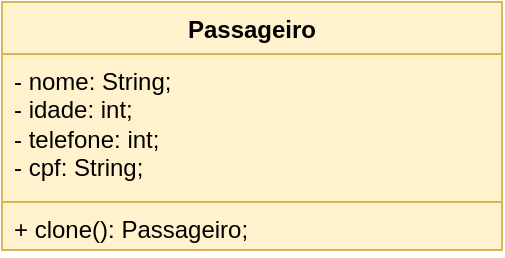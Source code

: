<mxfile version="24.7.12">
  <diagram id="C5RBs43oDa-KdzZeNtuy" name="Page-1">
    <mxGraphModel dx="989" dy="538" grid="1" gridSize="10" guides="1" tooltips="1" connect="1" arrows="1" fold="1" page="1" pageScale="1" pageWidth="827" pageHeight="1169" math="0" shadow="0">
      <root>
        <mxCell id="WIyWlLk6GJQsqaUBKTNV-0" />
        <mxCell id="WIyWlLk6GJQsqaUBKTNV-1" parent="WIyWlLk6GJQsqaUBKTNV-0" />
        <mxCell id="UeuIvZKMgW835NmC7W0M-0" value="Passageiro" style="swimlane;fontStyle=1;align=center;verticalAlign=top;childLayout=stackLayout;horizontal=1;startSize=26;horizontalStack=0;resizeParent=1;resizeParentMax=0;resizeLast=0;collapsible=1;marginBottom=0;whiteSpace=wrap;html=1;fillColor=#fff2cc;strokeColor=#d6b656;" parent="WIyWlLk6GJQsqaUBKTNV-1" vertex="1">
          <mxGeometry x="289" y="190" width="250" height="124" as="geometry" />
        </mxCell>
        <mxCell id="UeuIvZKMgW835NmC7W0M-1" value="- nome: String;&lt;div&gt;- idade: int;&lt;/div&gt;&lt;div&gt;- telefone: int;&lt;br&gt;&lt;div&gt;- cpf: String;&lt;/div&gt;&lt;/div&gt;" style="text;strokeColor=#d6b656;fillColor=#fff2cc;align=left;verticalAlign=top;spacingLeft=4;spacingRight=4;overflow=hidden;rotatable=0;points=[[0,0.5],[1,0.5]];portConstraint=eastwest;whiteSpace=wrap;html=1;" parent="UeuIvZKMgW835NmC7W0M-0" vertex="1">
          <mxGeometry y="26" width="250" height="74" as="geometry" />
        </mxCell>
        <mxCell id="UeuIvZKMgW835NmC7W0M-3" value="+ clone(): Passageiro;" style="text;strokeColor=#d6b656;fillColor=#fff2cc;align=left;verticalAlign=top;spacingLeft=4;spacingRight=4;overflow=hidden;rotatable=0;points=[[0,0.5],[1,0.5]];portConstraint=eastwest;whiteSpace=wrap;html=1;" parent="UeuIvZKMgW835NmC7W0M-0" vertex="1">
          <mxGeometry y="100" width="250" height="24" as="geometry" />
        </mxCell>
      </root>
    </mxGraphModel>
  </diagram>
</mxfile>
